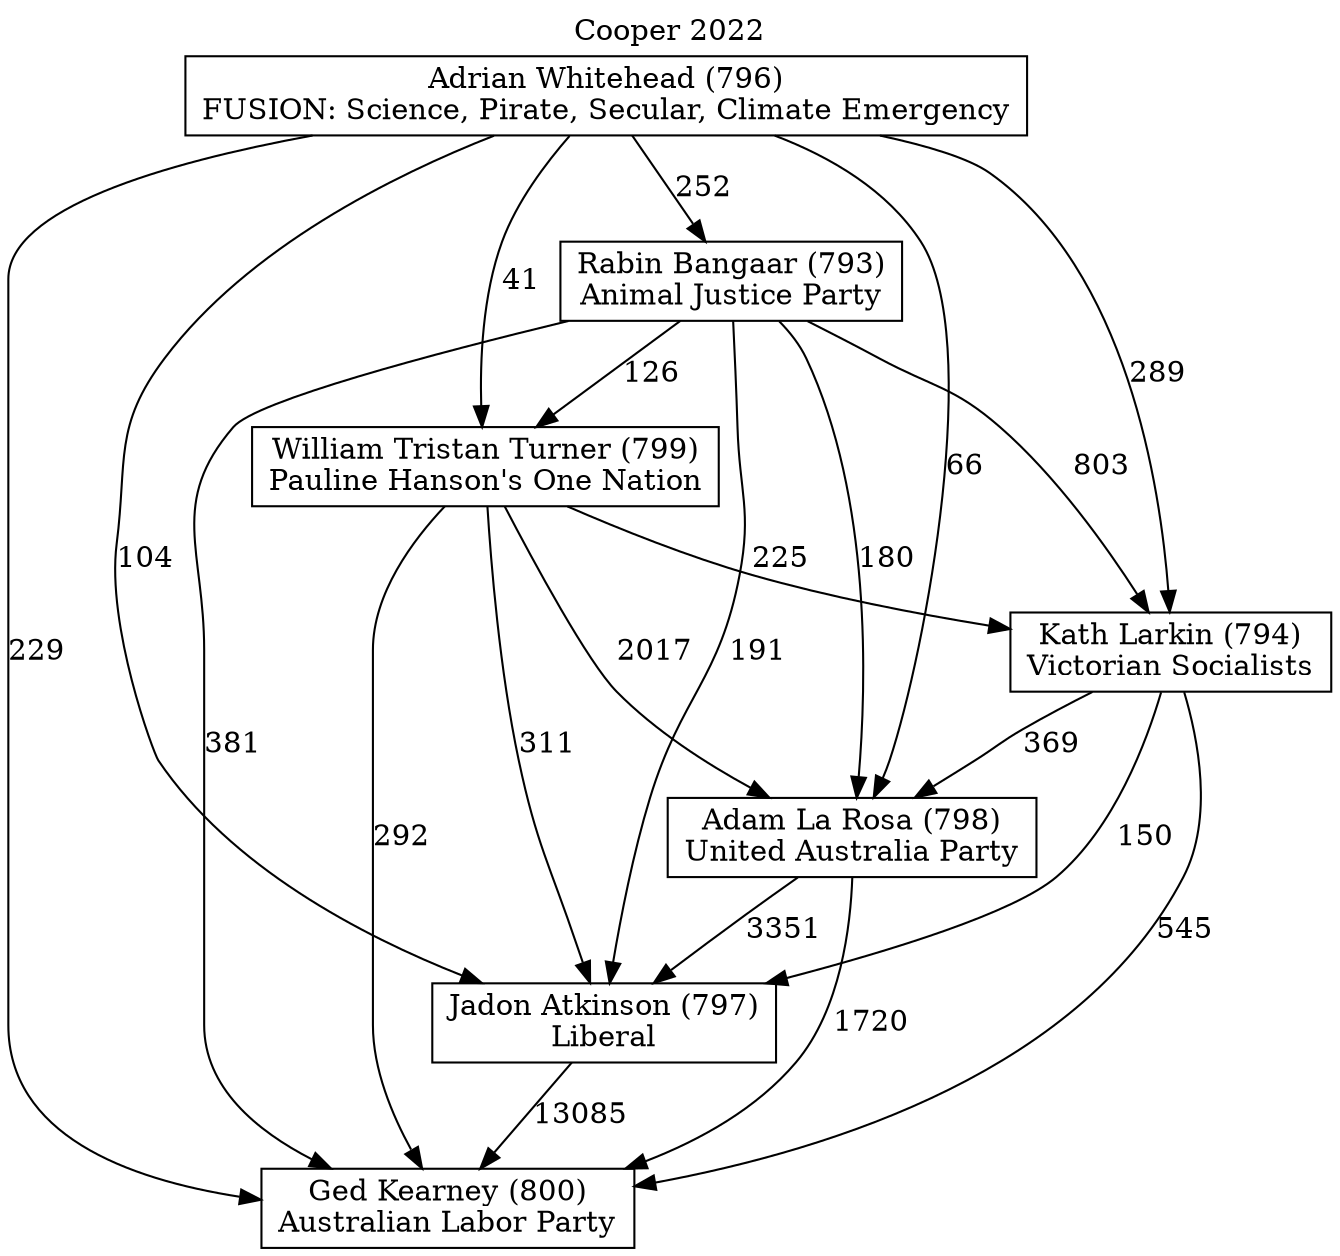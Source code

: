 // House preference flow
digraph "Ged Kearney (800)_Cooper_2022" {
	graph [label="Cooper 2022" labelloc=t mclimit=10]
	node [shape=box]
	"Ged Kearney (800)" [label="Ged Kearney (800)
Australian Labor Party"]
	"Jadon Atkinson (797)" [label="Jadon Atkinson (797)
Liberal"]
	"Adam La Rosa (798)" [label="Adam La Rosa (798)
United Australia Party"]
	"Kath Larkin (794)" [label="Kath Larkin (794)
Victorian Socialists"]
	"William Tristan Turner (799)" [label="William Tristan Turner (799)
Pauline Hanson's One Nation"]
	"Rabin Bangaar (793)" [label="Rabin Bangaar (793)
Animal Justice Party"]
	"Adrian Whitehead (796)" [label="Adrian Whitehead (796)
FUSION: Science, Pirate, Secular, Climate Emergency"]
	"Jadon Atkinson (797)" -> "Ged Kearney (800)" [label=13085]
	"Adam La Rosa (798)" -> "Jadon Atkinson (797)" [label=3351]
	"Kath Larkin (794)" -> "Adam La Rosa (798)" [label=369]
	"William Tristan Turner (799)" -> "Kath Larkin (794)" [label=225]
	"Rabin Bangaar (793)" -> "William Tristan Turner (799)" [label=126]
	"Adrian Whitehead (796)" -> "Rabin Bangaar (793)" [label=252]
	"Adam La Rosa (798)" -> "Ged Kearney (800)" [label=1720]
	"Kath Larkin (794)" -> "Ged Kearney (800)" [label=545]
	"William Tristan Turner (799)" -> "Ged Kearney (800)" [label=292]
	"Rabin Bangaar (793)" -> "Ged Kearney (800)" [label=381]
	"Adrian Whitehead (796)" -> "Ged Kearney (800)" [label=229]
	"Adrian Whitehead (796)" -> "William Tristan Turner (799)" [label=41]
	"Rabin Bangaar (793)" -> "Kath Larkin (794)" [label=803]
	"Adrian Whitehead (796)" -> "Kath Larkin (794)" [label=289]
	"William Tristan Turner (799)" -> "Adam La Rosa (798)" [label=2017]
	"Rabin Bangaar (793)" -> "Adam La Rosa (798)" [label=180]
	"Adrian Whitehead (796)" -> "Adam La Rosa (798)" [label=66]
	"Kath Larkin (794)" -> "Jadon Atkinson (797)" [label=150]
	"William Tristan Turner (799)" -> "Jadon Atkinson (797)" [label=311]
	"Rabin Bangaar (793)" -> "Jadon Atkinson (797)" [label=191]
	"Adrian Whitehead (796)" -> "Jadon Atkinson (797)" [label=104]
}
